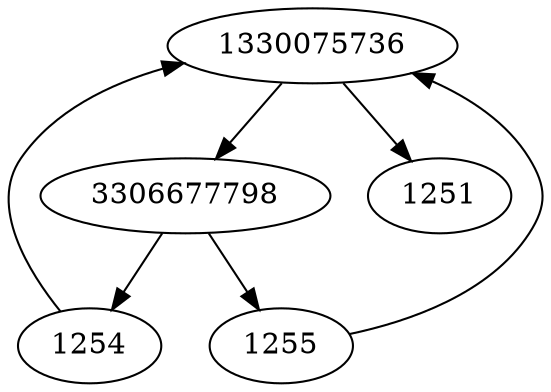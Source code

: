 strict digraph  {
1251;
1254;
3306677798;
1255;
1330075736;
1254 -> 1330075736;
3306677798 -> 1254;
3306677798 -> 1255;
1255 -> 1330075736;
1330075736 -> 1251;
1330075736 -> 3306677798;
}
